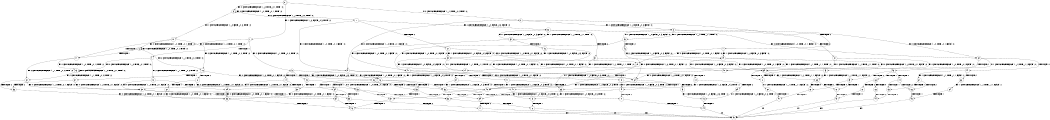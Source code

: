 digraph BCG {
size = "7, 10.5";
center = TRUE;
node [shape = circle];
0 [peripheries = 2];
0 -> 1 [label = "EX !1 !ATOMIC_EXCH_BRANCH (1, +0, FALSE, +0, 3, TRUE) !:0:"];
0 -> 2 [label = "EX !2 !ATOMIC_EXCH_BRANCH (1, +1, TRUE, +0, 2, TRUE) !:0:"];
0 -> 3 [label = "EX !0 !ATOMIC_EXCH_BRANCH (1, +0, TRUE, +0, 1, TRUE) !:0:"];
1 -> 4 [label = "TERMINATE !1"];
1 -> 5 [label = "EX !2 !ATOMIC_EXCH_BRANCH (1, +1, TRUE, +0, 2, TRUE) !:0:"];
1 -> 6 [label = "EX !0 !ATOMIC_EXCH_BRANCH (1, +0, TRUE, +0, 1, TRUE) !:0:"];
2 -> 7 [label = "TERMINATE !2"];
2 -> 8 [label = "EX !1 !ATOMIC_EXCH_BRANCH (1, +0, FALSE, +0, 3, FALSE) !:0:"];
2 -> 9 [label = "EX !0 !ATOMIC_EXCH_BRANCH (1, +0, TRUE, +0, 1, FALSE) !:0:"];
3 -> 10 [label = "EX !1 !ATOMIC_EXCH_BRANCH (1, +0, FALSE, +0, 3, TRUE) !:0:"];
3 -> 11 [label = "EX !2 !ATOMIC_EXCH_BRANCH (1, +1, TRUE, +0, 2, TRUE) !:0:"];
3 -> 3 [label = "EX !0 !ATOMIC_EXCH_BRANCH (1, +0, TRUE, +0, 1, TRUE) !:0:"];
4 -> 12 [label = "EX !2 !ATOMIC_EXCH_BRANCH (1, +1, TRUE, +0, 2, TRUE) !:0:"];
4 -> 13 [label = "EX !0 !ATOMIC_EXCH_BRANCH (1, +0, TRUE, +0, 1, TRUE) !:0:"];
5 -> 14 [label = "TERMINATE !1"];
5 -> 15 [label = "TERMINATE !2"];
5 -> 16 [label = "EX !0 !ATOMIC_EXCH_BRANCH (1, +0, TRUE, +0, 1, FALSE) !:0:"];
6 -> 17 [label = "TERMINATE !1"];
6 -> 18 [label = "EX !2 !ATOMIC_EXCH_BRANCH (1, +1, TRUE, +0, 2, TRUE) !:0:"];
6 -> 6 [label = "EX !0 !ATOMIC_EXCH_BRANCH (1, +0, TRUE, +0, 1, TRUE) !:0:"];
7 -> 19 [label = "EX !1 !ATOMIC_EXCH_BRANCH (1, +0, FALSE, +0, 3, FALSE) !:0:"];
7 -> 20 [label = "EX !0 !ATOMIC_EXCH_BRANCH (1, +0, TRUE, +0, 1, FALSE) !:0:"];
8 -> 21 [label = "TERMINATE !2"];
8 -> 22 [label = "EX !0 !ATOMIC_EXCH_BRANCH (1, +0, TRUE, +0, 1, FALSE) !:0:"];
8 -> 23 [label = "EX !1 !ATOMIC_EXCH_BRANCH (1, +1, TRUE, +1, 1, TRUE) !:0:"];
9 -> 24 [label = "TERMINATE !2"];
9 -> 25 [label = "TERMINATE !0"];
9 -> 26 [label = "EX !1 !ATOMIC_EXCH_BRANCH (1, +0, FALSE, +0, 3, TRUE) !:0:"];
10 -> 17 [label = "TERMINATE !1"];
10 -> 18 [label = "EX !2 !ATOMIC_EXCH_BRANCH (1, +1, TRUE, +0, 2, TRUE) !:0:"];
10 -> 6 [label = "EX !0 !ATOMIC_EXCH_BRANCH (1, +0, TRUE, +0, 1, TRUE) !:0:"];
11 -> 27 [label = "TERMINATE !2"];
11 -> 28 [label = "EX !1 !ATOMIC_EXCH_BRANCH (1, +0, FALSE, +0, 3, FALSE) !:0:"];
11 -> 9 [label = "EX !0 !ATOMIC_EXCH_BRANCH (1, +0, TRUE, +0, 1, FALSE) !:0:"];
12 -> 29 [label = "TERMINATE !2"];
12 -> 30 [label = "EX !0 !ATOMIC_EXCH_BRANCH (1, +0, TRUE, +0, 1, FALSE) !:0:"];
13 -> 31 [label = "EX !2 !ATOMIC_EXCH_BRANCH (1, +1, TRUE, +0, 2, TRUE) !:0:"];
13 -> 13 [label = "EX !0 !ATOMIC_EXCH_BRANCH (1, +0, TRUE, +0, 1, TRUE) !:0:"];
14 -> 29 [label = "TERMINATE !2"];
14 -> 30 [label = "EX !0 !ATOMIC_EXCH_BRANCH (1, +0, TRUE, +0, 1, FALSE) !:0:"];
15 -> 32 [label = "TERMINATE !1"];
15 -> 33 [label = "EX !0 !ATOMIC_EXCH_BRANCH (1, +0, TRUE, +0, 1, FALSE) !:0:"];
16 -> 34 [label = "TERMINATE !1"];
16 -> 35 [label = "TERMINATE !2"];
16 -> 36 [label = "TERMINATE !0"];
17 -> 31 [label = "EX !2 !ATOMIC_EXCH_BRANCH (1, +1, TRUE, +0, 2, TRUE) !:0:"];
17 -> 13 [label = "EX !0 !ATOMIC_EXCH_BRANCH (1, +0, TRUE, +0, 1, TRUE) !:0:"];
18 -> 37 [label = "TERMINATE !1"];
18 -> 38 [label = "TERMINATE !2"];
18 -> 16 [label = "EX !0 !ATOMIC_EXCH_BRANCH (1, +0, TRUE, +0, 1, FALSE) !:0:"];
19 -> 39 [label = "EX !0 !ATOMIC_EXCH_BRANCH (1, +0, TRUE, +0, 1, FALSE) !:0:"];
19 -> 40 [label = "EX !1 !ATOMIC_EXCH_BRANCH (1, +1, TRUE, +1, 1, TRUE) !:0:"];
20 -> 41 [label = "TERMINATE !0"];
20 -> 42 [label = "EX !1 !ATOMIC_EXCH_BRANCH (1, +0, FALSE, +0, 3, TRUE) !:0:"];
21 -> 39 [label = "EX !0 !ATOMIC_EXCH_BRANCH (1, +0, TRUE, +0, 1, FALSE) !:0:"];
21 -> 40 [label = "EX !1 !ATOMIC_EXCH_BRANCH (1, +1, TRUE, +1, 1, TRUE) !:0:"];
22 -> 43 [label = "TERMINATE !2"];
22 -> 44 [label = "TERMINATE !0"];
22 -> 45 [label = "EX !1 !ATOMIC_EXCH_BRANCH (1, +1, TRUE, +1, 1, FALSE) !:0:"];
23 -> 46 [label = "TERMINATE !2"];
23 -> 47 [label = "EX !0 !ATOMIC_EXCH_BRANCH (1, +0, TRUE, +0, 1, FALSE) !:0:"];
23 -> 8 [label = "EX !1 !ATOMIC_EXCH_BRANCH (1, +0, FALSE, +0, 3, FALSE) !:0:"];
24 -> 41 [label = "TERMINATE !0"];
24 -> 42 [label = "EX !1 !ATOMIC_EXCH_BRANCH (1, +0, FALSE, +0, 3, TRUE) !:0:"];
25 -> 48 [label = "TERMINATE !2"];
25 -> 49 [label = "EX !1 !ATOMIC_EXCH_BRANCH (1, +0, FALSE, +0, 3, TRUE) !:1:"];
26 -> 34 [label = "TERMINATE !1"];
26 -> 35 [label = "TERMINATE !2"];
26 -> 36 [label = "TERMINATE !0"];
27 -> 50 [label = "EX !1 !ATOMIC_EXCH_BRANCH (1, +0, FALSE, +0, 3, FALSE) !:0:"];
27 -> 20 [label = "EX !0 !ATOMIC_EXCH_BRANCH (1, +0, TRUE, +0, 1, FALSE) !:0:"];
28 -> 51 [label = "TERMINATE !2"];
28 -> 52 [label = "EX !1 !ATOMIC_EXCH_BRANCH (1, +1, TRUE, +1, 1, TRUE) !:0:"];
28 -> 22 [label = "EX !0 !ATOMIC_EXCH_BRANCH (1, +0, TRUE, +0, 1, FALSE) !:0:"];
29 -> 53 [label = "EX !0 !ATOMIC_EXCH_BRANCH (1, +0, TRUE, +0, 1, FALSE) !:0:"];
30 -> 54 [label = "TERMINATE !2"];
30 -> 55 [label = "TERMINATE !0"];
31 -> 56 [label = "TERMINATE !2"];
31 -> 30 [label = "EX !0 !ATOMIC_EXCH_BRANCH (1, +0, TRUE, +0, 1, FALSE) !:0:"];
32 -> 53 [label = "EX !0 !ATOMIC_EXCH_BRANCH (1, +0, TRUE, +0, 1, FALSE) !:0:"];
33 -> 57 [label = "TERMINATE !1"];
33 -> 58 [label = "TERMINATE !0"];
34 -> 54 [label = "TERMINATE !2"];
34 -> 55 [label = "TERMINATE !0"];
35 -> 57 [label = "TERMINATE !1"];
35 -> 58 [label = "TERMINATE !0"];
36 -> 59 [label = "TERMINATE !1"];
36 -> 60 [label = "TERMINATE !2"];
37 -> 56 [label = "TERMINATE !2"];
37 -> 30 [label = "EX !0 !ATOMIC_EXCH_BRANCH (1, +0, TRUE, +0, 1, FALSE) !:0:"];
38 -> 61 [label = "TERMINATE !1"];
38 -> 33 [label = "EX !0 !ATOMIC_EXCH_BRANCH (1, +0, TRUE, +0, 1, FALSE) !:0:"];
39 -> 62 [label = "TERMINATE !0"];
39 -> 63 [label = "EX !1 !ATOMIC_EXCH_BRANCH (1, +1, TRUE, +1, 1, FALSE) !:0:"];
40 -> 64 [label = "EX !0 !ATOMIC_EXCH_BRANCH (1, +0, TRUE, +0, 1, FALSE) !:0:"];
40 -> 19 [label = "EX !1 !ATOMIC_EXCH_BRANCH (1, +0, FALSE, +0, 3, FALSE) !:0:"];
41 -> 65 [label = "EX !1 !ATOMIC_EXCH_BRANCH (1, +0, FALSE, +0, 3, TRUE) !:2:"];
42 -> 57 [label = "TERMINATE !1"];
42 -> 58 [label = "TERMINATE !0"];
43 -> 62 [label = "TERMINATE !0"];
43 -> 63 [label = "EX !1 !ATOMIC_EXCH_BRANCH (1, +1, TRUE, +1, 1, FALSE) !:0:"];
44 -> 66 [label = "TERMINATE !2"];
44 -> 67 [label = "EX !1 !ATOMIC_EXCH_BRANCH (1, +1, TRUE, +1, 1, FALSE) !:1:"];
45 -> 68 [label = "TERMINATE !1"];
45 -> 69 [label = "TERMINATE !2"];
45 -> 70 [label = "TERMINATE !0"];
46 -> 64 [label = "EX !0 !ATOMIC_EXCH_BRANCH (1, +0, TRUE, +0, 1, FALSE) !:0:"];
46 -> 19 [label = "EX !1 !ATOMIC_EXCH_BRANCH (1, +0, FALSE, +0, 3, FALSE) !:0:"];
47 -> 71 [label = "TERMINATE !2"];
47 -> 72 [label = "TERMINATE !0"];
47 -> 26 [label = "EX !1 !ATOMIC_EXCH_BRANCH (1, +0, FALSE, +0, 3, TRUE) !:0:"];
48 -> 73 [label = "EX !1 !ATOMIC_EXCH_BRANCH (1, +0, FALSE, +0, 3, TRUE) !:1:"];
49 -> 59 [label = "TERMINATE !1"];
49 -> 60 [label = "TERMINATE !2"];
50 -> 74 [label = "EX !1 !ATOMIC_EXCH_BRANCH (1, +1, TRUE, +1, 1, TRUE) !:0:"];
50 -> 39 [label = "EX !0 !ATOMIC_EXCH_BRANCH (1, +0, TRUE, +0, 1, FALSE) !:0:"];
51 -> 74 [label = "EX !1 !ATOMIC_EXCH_BRANCH (1, +1, TRUE, +1, 1, TRUE) !:0:"];
51 -> 39 [label = "EX !0 !ATOMIC_EXCH_BRANCH (1, +0, TRUE, +0, 1, FALSE) !:0:"];
52 -> 75 [label = "TERMINATE !2"];
52 -> 28 [label = "EX !1 !ATOMIC_EXCH_BRANCH (1, +0, FALSE, +0, 3, FALSE) !:0:"];
52 -> 47 [label = "EX !0 !ATOMIC_EXCH_BRANCH (1, +0, TRUE, +0, 1, FALSE) !:0:"];
53 -> 76 [label = "TERMINATE !0"];
54 -> 76 [label = "TERMINATE !0"];
55 -> 77 [label = "TERMINATE !2"];
56 -> 53 [label = "EX !0 !ATOMIC_EXCH_BRANCH (1, +0, TRUE, +0, 1, FALSE) !:0:"];
57 -> 76 [label = "TERMINATE !0"];
58 -> 78 [label = "TERMINATE !1"];
59 -> 77 [label = "TERMINATE !2"];
60 -> 79 [label = "TERMINATE !1"];
61 -> 53 [label = "EX !0 !ATOMIC_EXCH_BRANCH (1, +0, TRUE, +0, 1, FALSE) !:0:"];
62 -> 80 [label = "EX !1 !ATOMIC_EXCH_BRANCH (1, +1, TRUE, +1, 1, FALSE) !:2:"];
63 -> 81 [label = "TERMINATE !1"];
63 -> 82 [label = "TERMINATE !0"];
64 -> 83 [label = "TERMINATE !0"];
64 -> 42 [label = "EX !1 !ATOMIC_EXCH_BRANCH (1, +0, FALSE, +0, 3, TRUE) !:0:"];
65 -> 78 [label = "TERMINATE !1"];
66 -> 84 [label = "EX !1 !ATOMIC_EXCH_BRANCH (1, +1, TRUE, +1, 1, FALSE) !:1:"];
67 -> 85 [label = "TERMINATE !1"];
67 -> 86 [label = "TERMINATE !2"];
68 -> 87 [label = "TERMINATE !2"];
68 -> 88 [label = "TERMINATE !0"];
69 -> 81 [label = "TERMINATE !1"];
69 -> 82 [label = "TERMINATE !0"];
70 -> 85 [label = "TERMINATE !1"];
70 -> 86 [label = "TERMINATE !2"];
71 -> 83 [label = "TERMINATE !0"];
71 -> 42 [label = "EX !1 !ATOMIC_EXCH_BRANCH (1, +0, FALSE, +0, 3, TRUE) !:0:"];
72 -> 89 [label = "TERMINATE !2"];
72 -> 49 [label = "EX !1 !ATOMIC_EXCH_BRANCH (1, +0, FALSE, +0, 3, TRUE) !:1:"];
73 -> 79 [label = "TERMINATE !1"];
74 -> 50 [label = "EX !1 !ATOMIC_EXCH_BRANCH (1, +0, FALSE, +0, 3, FALSE) !:0:"];
74 -> 64 [label = "EX !0 !ATOMIC_EXCH_BRANCH (1, +0, TRUE, +0, 1, FALSE) !:0:"];
75 -> 50 [label = "EX !1 !ATOMIC_EXCH_BRANCH (1, +0, FALSE, +0, 3, FALSE) !:0:"];
75 -> 64 [label = "EX !0 !ATOMIC_EXCH_BRANCH (1, +0, TRUE, +0, 1, FALSE) !:0:"];
76 -> 90 [label = "exit"];
77 -> 90 [label = "exit"];
78 -> 90 [label = "exit"];
79 -> 90 [label = "exit"];
80 -> 91 [label = "TERMINATE !1"];
81 -> 92 [label = "TERMINATE !0"];
82 -> 91 [label = "TERMINATE !1"];
83 -> 65 [label = "EX !1 !ATOMIC_EXCH_BRANCH (1, +0, FALSE, +0, 3, TRUE) !:2:"];
84 -> 93 [label = "TERMINATE !1"];
85 -> 94 [label = "TERMINATE !2"];
86 -> 93 [label = "TERMINATE !1"];
87 -> 92 [label = "TERMINATE !0"];
88 -> 94 [label = "TERMINATE !2"];
89 -> 73 [label = "EX !1 !ATOMIC_EXCH_BRANCH (1, +0, FALSE, +0, 3, TRUE) !:1:"];
91 -> 90 [label = "exit"];
92 -> 90 [label = "exit"];
93 -> 90 [label = "exit"];
94 -> 90 [label = "exit"];
}

